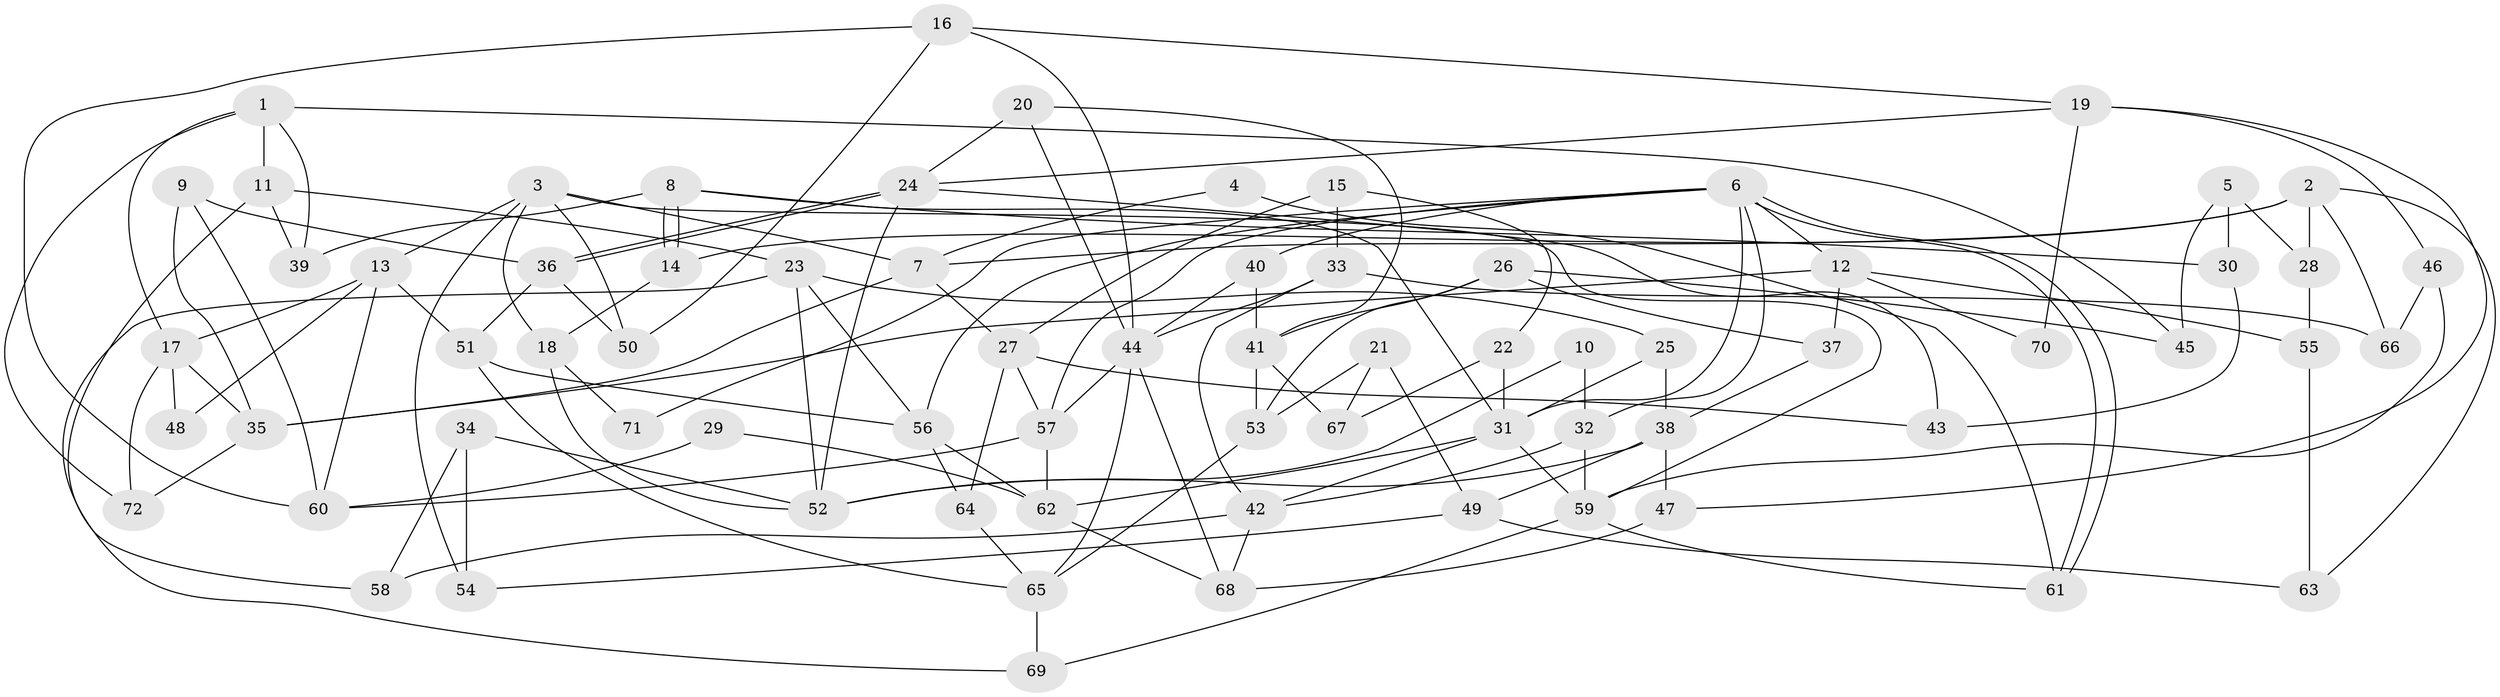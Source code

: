 // Generated by graph-tools (version 1.1) at 2025/35/03/09/25 02:35:54]
// undirected, 72 vertices, 144 edges
graph export_dot {
graph [start="1"]
  node [color=gray90,style=filled];
  1;
  2;
  3;
  4;
  5;
  6;
  7;
  8;
  9;
  10;
  11;
  12;
  13;
  14;
  15;
  16;
  17;
  18;
  19;
  20;
  21;
  22;
  23;
  24;
  25;
  26;
  27;
  28;
  29;
  30;
  31;
  32;
  33;
  34;
  35;
  36;
  37;
  38;
  39;
  40;
  41;
  42;
  43;
  44;
  45;
  46;
  47;
  48;
  49;
  50;
  51;
  52;
  53;
  54;
  55;
  56;
  57;
  58;
  59;
  60;
  61;
  62;
  63;
  64;
  65;
  66;
  67;
  68;
  69;
  70;
  71;
  72;
  1 -- 17;
  1 -- 11;
  1 -- 39;
  1 -- 45;
  1 -- 72;
  2 -- 14;
  2 -- 7;
  2 -- 28;
  2 -- 63;
  2 -- 66;
  3 -- 7;
  3 -- 50;
  3 -- 13;
  3 -- 18;
  3 -- 54;
  3 -- 59;
  4 -- 7;
  4 -- 61;
  5 -- 30;
  5 -- 28;
  5 -- 45;
  6 -- 31;
  6 -- 61;
  6 -- 61;
  6 -- 12;
  6 -- 32;
  6 -- 40;
  6 -- 56;
  6 -- 57;
  6 -- 71;
  7 -- 27;
  7 -- 35;
  8 -- 14;
  8 -- 14;
  8 -- 31;
  8 -- 30;
  8 -- 39;
  9 -- 36;
  9 -- 60;
  9 -- 35;
  10 -- 32;
  10 -- 52;
  11 -- 39;
  11 -- 23;
  11 -- 58;
  12 -- 37;
  12 -- 35;
  12 -- 55;
  12 -- 70;
  13 -- 17;
  13 -- 48;
  13 -- 51;
  13 -- 60;
  14 -- 18;
  15 -- 33;
  15 -- 22;
  15 -- 27;
  16 -- 60;
  16 -- 44;
  16 -- 19;
  16 -- 50;
  17 -- 72;
  17 -- 35;
  17 -- 48;
  18 -- 52;
  18 -- 71;
  19 -- 24;
  19 -- 46;
  19 -- 47;
  19 -- 70;
  20 -- 41;
  20 -- 44;
  20 -- 24;
  21 -- 49;
  21 -- 53;
  21 -- 67;
  22 -- 31;
  22 -- 67;
  23 -- 56;
  23 -- 52;
  23 -- 25;
  23 -- 69;
  24 -- 36;
  24 -- 36;
  24 -- 43;
  24 -- 52;
  25 -- 31;
  25 -- 38;
  26 -- 53;
  26 -- 45;
  26 -- 37;
  26 -- 41;
  27 -- 57;
  27 -- 43;
  27 -- 64;
  28 -- 55;
  29 -- 60;
  29 -- 62;
  30 -- 43;
  31 -- 62;
  31 -- 59;
  31 -- 42;
  32 -- 59;
  32 -- 42;
  33 -- 66;
  33 -- 42;
  33 -- 44;
  34 -- 52;
  34 -- 58;
  34 -- 54;
  35 -- 72;
  36 -- 51;
  36 -- 50;
  37 -- 38;
  38 -- 47;
  38 -- 49;
  38 -- 52;
  40 -- 44;
  40 -- 41;
  41 -- 53;
  41 -- 67;
  42 -- 58;
  42 -- 68;
  44 -- 65;
  44 -- 57;
  44 -- 68;
  46 -- 59;
  46 -- 66;
  47 -- 68;
  49 -- 54;
  49 -- 63;
  51 -- 56;
  51 -- 65;
  53 -- 65;
  55 -- 63;
  56 -- 62;
  56 -- 64;
  57 -- 60;
  57 -- 62;
  59 -- 69;
  59 -- 61;
  62 -- 68;
  64 -- 65;
  65 -- 69;
}
